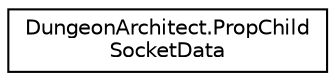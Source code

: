 digraph "Graphical Class Hierarchy"
{
  edge [fontname="Helvetica",fontsize="10",labelfontname="Helvetica",labelfontsize="10"];
  node [fontname="Helvetica",fontsize="10",shape=record];
  rankdir="LR";
  Node1 [label="DungeonArchitect.PropChild\lSocketData",height=0.2,width=0.4,color="black", fillcolor="white", style="filled",URL="$class_dungeon_architect_1_1_prop_child_socket_data.html",tooltip="Props can emit new sockets when they are inserted, to add more child props relative to them ..."];
}
